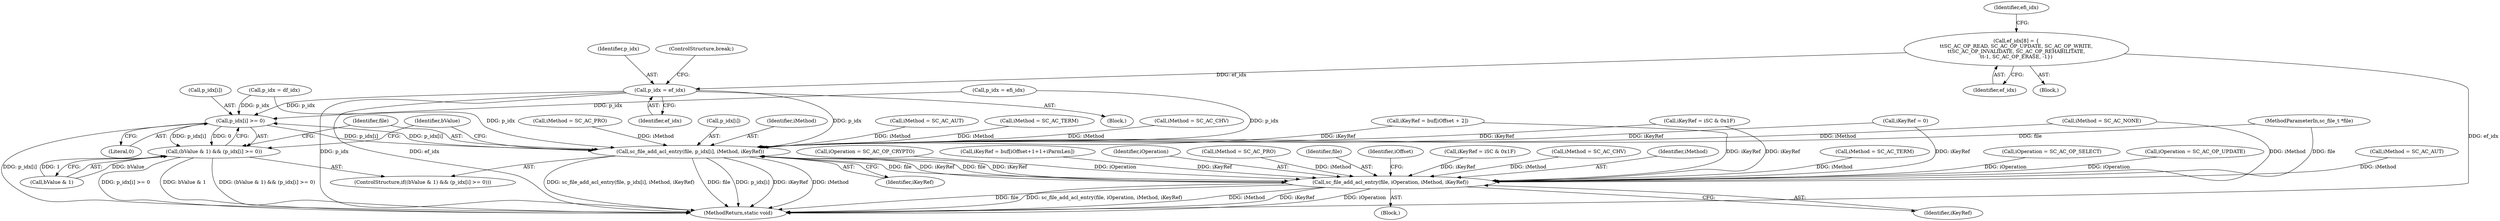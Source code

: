 digraph "0_OpenSC_8fe377e93b4b56060e5bbfb6f3142ceaeca744fa_17@pointer" {
"1000389" [label="(Call,p_idx = ef_idx)"];
"1000148" [label="(Call,ef_idx[8] = {\n\t\tSC_AC_OP_READ, SC_AC_OP_UPDATE, SC_AC_OP_WRITE,\n\t\tSC_AC_OP_INVALIDATE, SC_AC_OP_REHABILITATE,\n\t\t-1, SC_AC_OP_ERASE, -1})"];
"1000494" [label="(Call,p_idx[i] >= 0)"];
"1000490" [label="(Call,(bValue & 1) && (p_idx[i] >= 0))"];
"1000499" [label="(Call,sc_file_add_acl_entry(file, p_idx[i], iMethod, iKeyRef))"];
"1000366" [label="(Call,sc_file_add_acl_entry(file, iOperation, iMethod, iKeyRef))"];
"1000392" [label="(ControlStructure,break;)"];
"1000377" [label="(Block,)"];
"1000334" [label="(Call,iMethod = SC_AC_CHV)"];
"1000504" [label="(Identifier,iMethod)"];
"1000498" [label="(Literal,0)"];
"1000369" [label="(Identifier,iMethod)"];
"1000384" [label="(Call,p_idx = efi_idx)"];
"1000500" [label="(Identifier,file)"];
"1000200" [label="(Block,)"];
"1000499" [label="(Call,sc_file_add_acl_entry(file, p_idx[i], iMethod, iKeyRef))"];
"1000495" [label="(Call,p_idx[i])"];
"1000379" [label="(Call,p_idx = df_idx)"];
"1000491" [label="(Call,bValue & 1)"];
"1000507" [label="(Identifier,bValue)"];
"1000433" [label="(Call,iMethod = SC_AC_AUT)"];
"1000370" [label="(Identifier,iKeyRef)"];
"1000156" [label="(Call,iKeyRef = 0)"];
"1000494" [label="(Call,p_idx[i] >= 0)"];
"1000149" [label="(Identifier,ef_idx)"];
"1000143" [label="(Block,)"];
"1000505" [label="(Identifier,iKeyRef)"];
"1000191" [label="(Call,iMethod = SC_AC_NONE)"];
"1000519" [label="(MethodReturn,static void)"];
"1000428" [label="(Call,iMethod = SC_AC_TERM)"];
"1000283" [label="(Call,iMethod = SC_AC_TERM)"];
"1000140" [label="(MethodParameterIn,sc_file_t *file)"];
"1000489" [label="(ControlStructure,if((bValue & 1) && (p_idx[i] >= 0)))"];
"1000362" [label="(Call,iOperation = SC_AC_OP_SELECT)"];
"1000390" [label="(Identifier,p_idx)"];
"1000152" [label="(Identifier,efi_idx)"];
"1000469" [label="(Call,iMethod = SC_AC_CHV)"];
"1000357" [label="(Call,iOperation = SC_AC_OP_UPDATE)"];
"1000366" [label="(Call,sc_file_add_acl_entry(file, iOperation, iMethod, iKeyRef))"];
"1000462" [label="(Call,iKeyRef = buf[iOffset + 2])"];
"1000443" [label="(Call,iKeyRef = iSC & 0x1F)"];
"1000490" [label="(Call,(bValue & 1) && (p_idx[i] >= 0))"];
"1000288" [label="(Call,iMethod = SC_AC_AUT)"];
"1000352" [label="(Call,iOperation = SC_AC_OP_CRYPTO)"];
"1000148" [label="(Call,ef_idx[8] = {\n\t\tSC_AC_OP_READ, SC_AC_OP_UPDATE, SC_AC_OP_WRITE,\n\t\tSC_AC_OP_INVALIDATE, SC_AC_OP_REHABILITATE,\n\t\t-1, SC_AC_OP_ERASE, -1})"];
"1000323" [label="(Call,iKeyRef = buf[iOffset+1+1+iParmLen])"];
"1000368" [label="(Identifier,iOperation)"];
"1000294" [label="(Call,iMethod = SC_AC_PRO)"];
"1000367" [label="(Identifier,file)"];
"1000389" [label="(Call,p_idx = ef_idx)"];
"1000439" [label="(Call,iMethod = SC_AC_PRO)"];
"1000510" [label="(Identifier,iOffset)"];
"1000391" [label="(Identifier,ef_idx)"];
"1000501" [label="(Call,p_idx[i])"];
"1000298" [label="(Call,iKeyRef = iSC & 0x1F)"];
"1000389" -> "1000377"  [label="AST: "];
"1000389" -> "1000391"  [label="CFG: "];
"1000390" -> "1000389"  [label="AST: "];
"1000391" -> "1000389"  [label="AST: "];
"1000392" -> "1000389"  [label="CFG: "];
"1000389" -> "1000519"  [label="DDG: p_idx"];
"1000389" -> "1000519"  [label="DDG: ef_idx"];
"1000148" -> "1000389"  [label="DDG: ef_idx"];
"1000389" -> "1000494"  [label="DDG: p_idx"];
"1000389" -> "1000499"  [label="DDG: p_idx"];
"1000148" -> "1000143"  [label="AST: "];
"1000148" -> "1000149"  [label="CFG: "];
"1000149" -> "1000148"  [label="AST: "];
"1000152" -> "1000148"  [label="CFG: "];
"1000148" -> "1000519"  [label="DDG: ef_idx"];
"1000494" -> "1000490"  [label="AST: "];
"1000494" -> "1000498"  [label="CFG: "];
"1000495" -> "1000494"  [label="AST: "];
"1000498" -> "1000494"  [label="AST: "];
"1000490" -> "1000494"  [label="CFG: "];
"1000494" -> "1000519"  [label="DDG: p_idx[i]"];
"1000494" -> "1000490"  [label="DDG: p_idx[i]"];
"1000494" -> "1000490"  [label="DDG: 0"];
"1000379" -> "1000494"  [label="DDG: p_idx"];
"1000499" -> "1000494"  [label="DDG: p_idx[i]"];
"1000384" -> "1000494"  [label="DDG: p_idx"];
"1000494" -> "1000499"  [label="DDG: p_idx[i]"];
"1000490" -> "1000489"  [label="AST: "];
"1000490" -> "1000491"  [label="CFG: "];
"1000491" -> "1000490"  [label="AST: "];
"1000500" -> "1000490"  [label="CFG: "];
"1000507" -> "1000490"  [label="CFG: "];
"1000490" -> "1000519"  [label="DDG: p_idx[i] >= 0"];
"1000490" -> "1000519"  [label="DDG: bValue & 1"];
"1000490" -> "1000519"  [label="DDG: (bValue & 1) && (p_idx[i] >= 0)"];
"1000491" -> "1000490"  [label="DDG: bValue"];
"1000491" -> "1000490"  [label="DDG: 1"];
"1000499" -> "1000489"  [label="AST: "];
"1000499" -> "1000505"  [label="CFG: "];
"1000500" -> "1000499"  [label="AST: "];
"1000501" -> "1000499"  [label="AST: "];
"1000504" -> "1000499"  [label="AST: "];
"1000505" -> "1000499"  [label="AST: "];
"1000507" -> "1000499"  [label="CFG: "];
"1000499" -> "1000519"  [label="DDG: sc_file_add_acl_entry(file, p_idx[i], iMethod, iKeyRef)"];
"1000499" -> "1000519"  [label="DDG: file"];
"1000499" -> "1000519"  [label="DDG: p_idx[i]"];
"1000499" -> "1000519"  [label="DDG: iKeyRef"];
"1000499" -> "1000519"  [label="DDG: iMethod"];
"1000499" -> "1000366"  [label="DDG: file"];
"1000499" -> "1000366"  [label="DDG: iKeyRef"];
"1000366" -> "1000499"  [label="DDG: file"];
"1000366" -> "1000499"  [label="DDG: iKeyRef"];
"1000140" -> "1000499"  [label="DDG: file"];
"1000379" -> "1000499"  [label="DDG: p_idx"];
"1000384" -> "1000499"  [label="DDG: p_idx"];
"1000439" -> "1000499"  [label="DDG: iMethod"];
"1000433" -> "1000499"  [label="DDG: iMethod"];
"1000469" -> "1000499"  [label="DDG: iMethod"];
"1000428" -> "1000499"  [label="DDG: iMethod"];
"1000191" -> "1000499"  [label="DDG: iMethod"];
"1000156" -> "1000499"  [label="DDG: iKeyRef"];
"1000462" -> "1000499"  [label="DDG: iKeyRef"];
"1000443" -> "1000499"  [label="DDG: iKeyRef"];
"1000366" -> "1000200"  [label="AST: "];
"1000366" -> "1000370"  [label="CFG: "];
"1000367" -> "1000366"  [label="AST: "];
"1000368" -> "1000366"  [label="AST: "];
"1000369" -> "1000366"  [label="AST: "];
"1000370" -> "1000366"  [label="AST: "];
"1000510" -> "1000366"  [label="CFG: "];
"1000366" -> "1000519"  [label="DDG: iMethod"];
"1000366" -> "1000519"  [label="DDG: iKeyRef"];
"1000366" -> "1000519"  [label="DDG: iOperation"];
"1000366" -> "1000519"  [label="DDG: file"];
"1000366" -> "1000519"  [label="DDG: sc_file_add_acl_entry(file, iOperation, iMethod, iKeyRef)"];
"1000140" -> "1000366"  [label="DDG: file"];
"1000352" -> "1000366"  [label="DDG: iOperation"];
"1000357" -> "1000366"  [label="DDG: iOperation"];
"1000362" -> "1000366"  [label="DDG: iOperation"];
"1000283" -> "1000366"  [label="DDG: iMethod"];
"1000288" -> "1000366"  [label="DDG: iMethod"];
"1000294" -> "1000366"  [label="DDG: iMethod"];
"1000334" -> "1000366"  [label="DDG: iMethod"];
"1000191" -> "1000366"  [label="DDG: iMethod"];
"1000156" -> "1000366"  [label="DDG: iKeyRef"];
"1000298" -> "1000366"  [label="DDG: iKeyRef"];
"1000462" -> "1000366"  [label="DDG: iKeyRef"];
"1000443" -> "1000366"  [label="DDG: iKeyRef"];
"1000323" -> "1000366"  [label="DDG: iKeyRef"];
}
